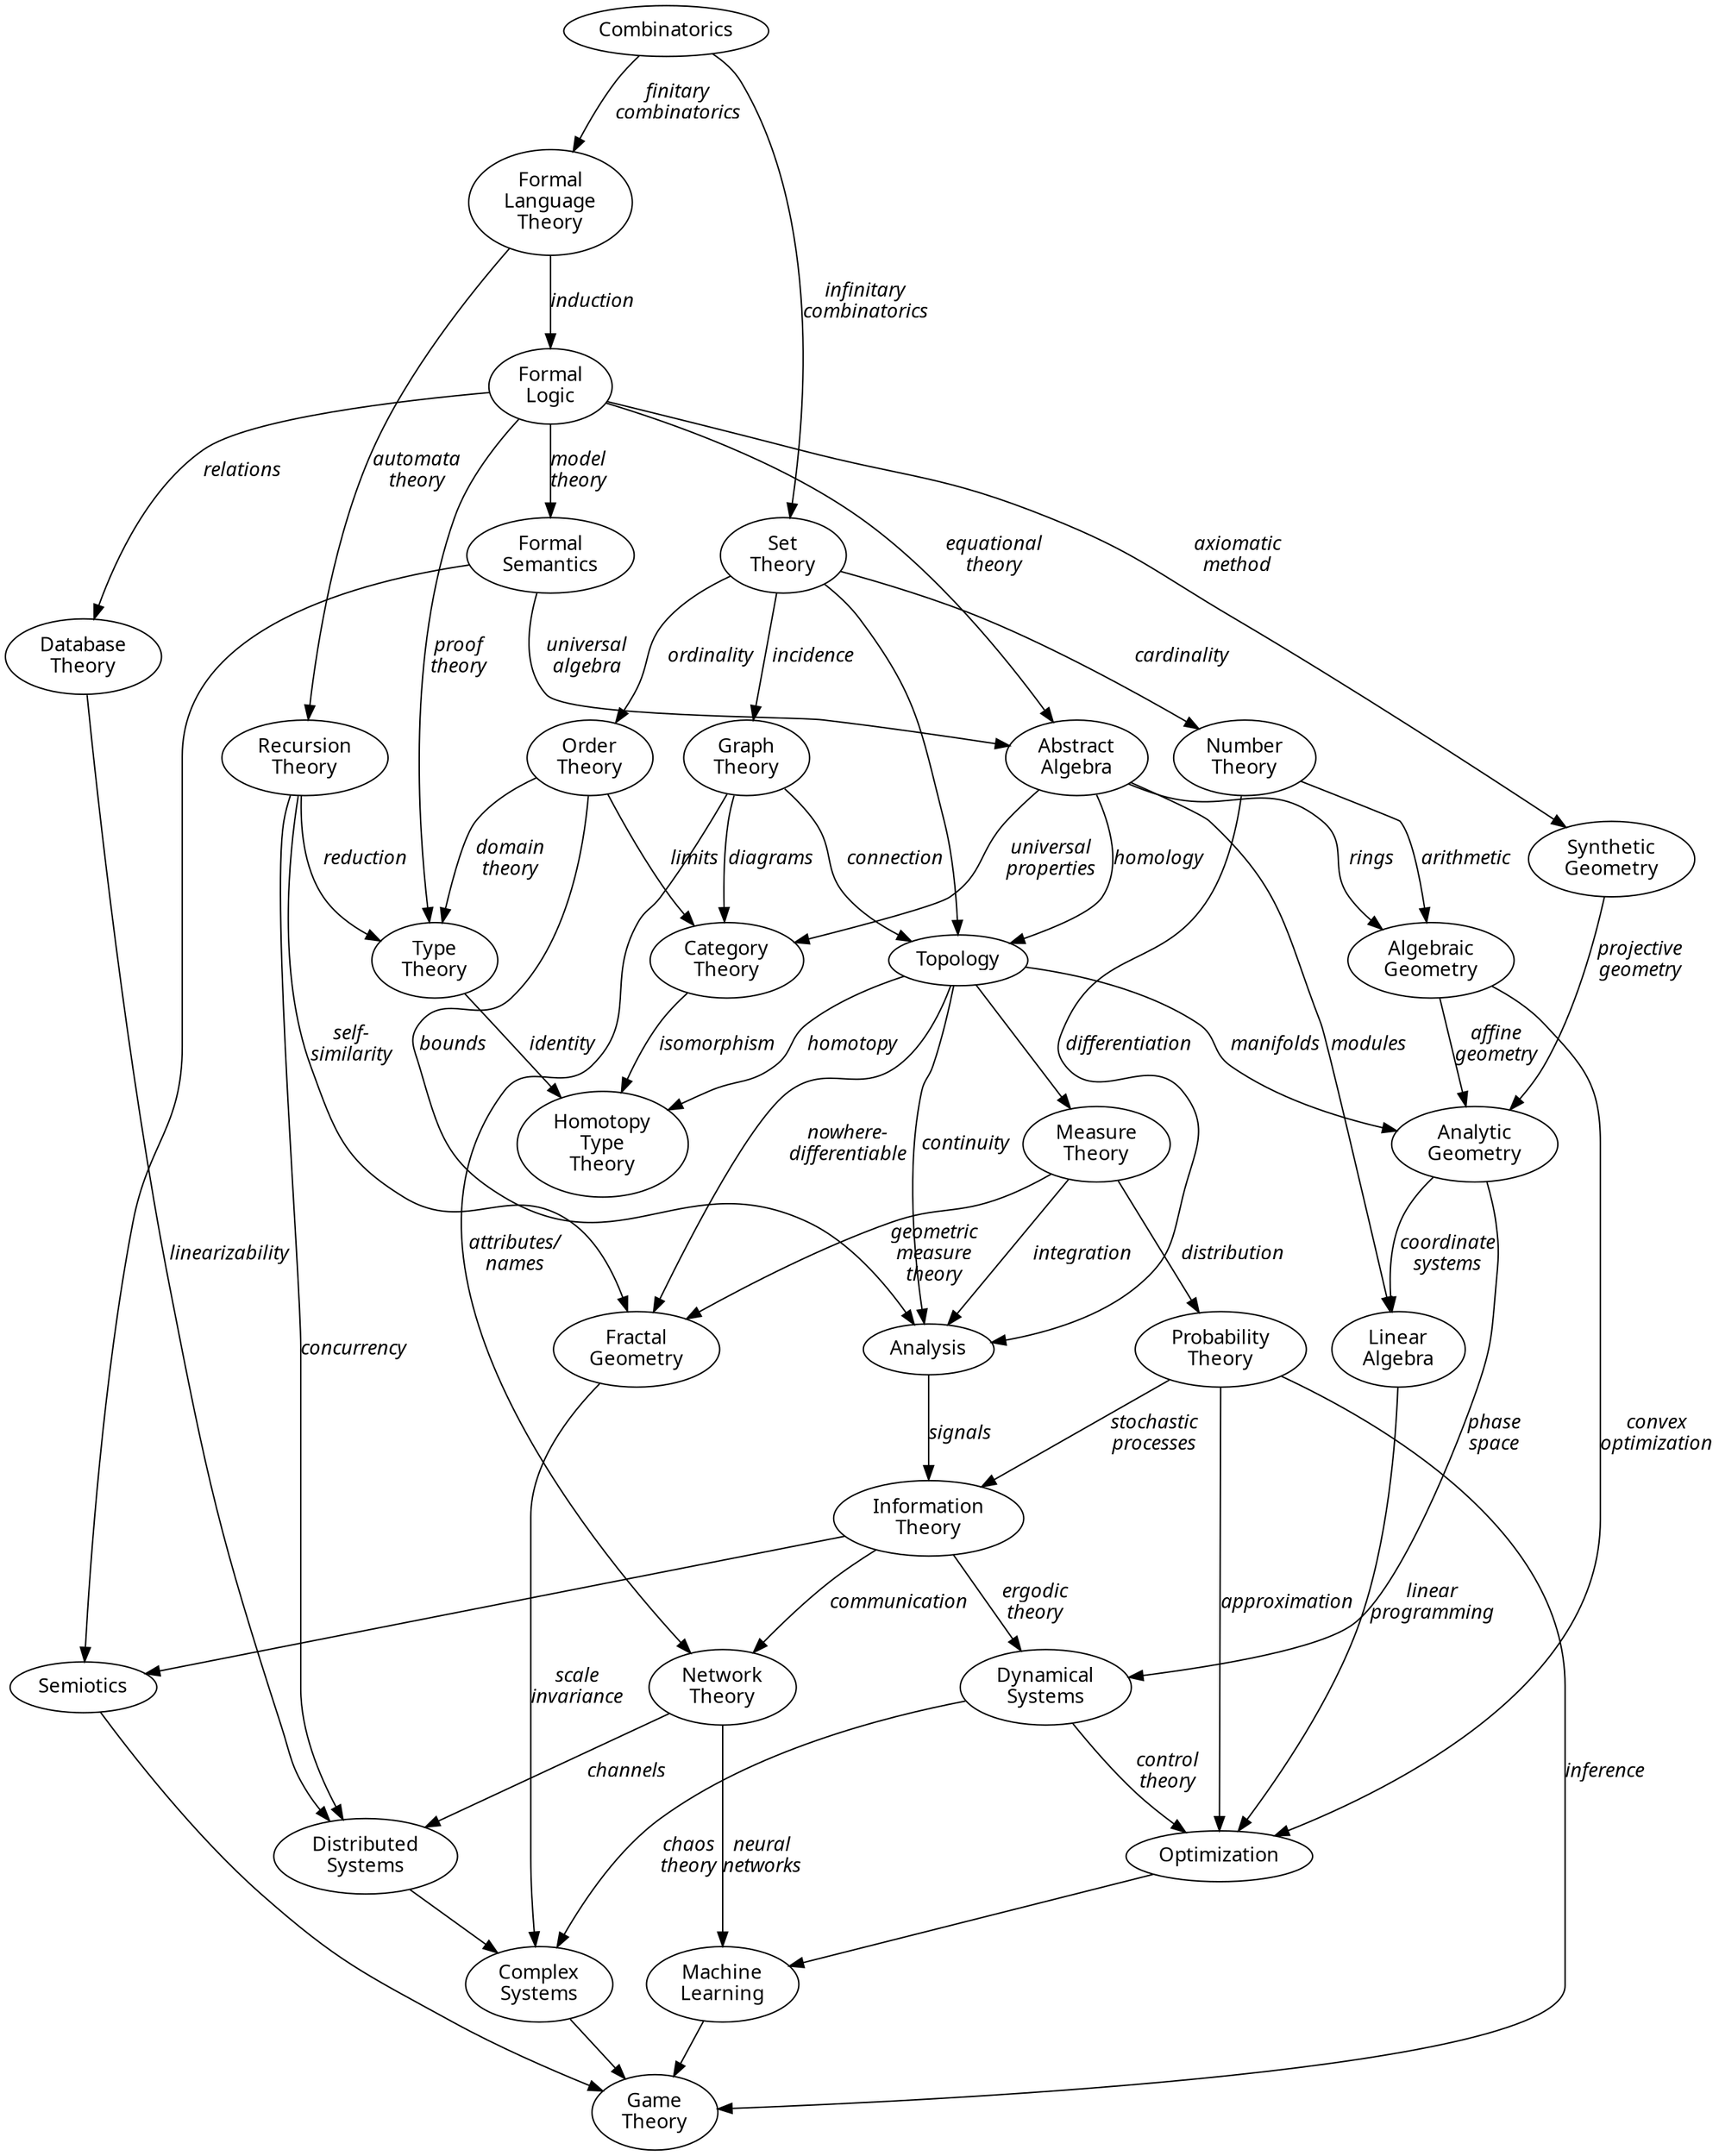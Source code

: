 digraph topics {
  node [ fontname = "sans" ];
  "Combinatorics";
  "Formal\nLanguage\nTheory";
  "Formal\nLogic";
  "Formal\nSemantics";
  "Semiotics";
  "Abstract\nAlgebra";
  "Set\nTheory";
  "Graph\nTheory";
  "Network\nTheory";
  "Dynamical\nSystems";
  "Category\nTheory";
  "Measure\nTheory";
  "Probability\nTheory";
  "Information\nTheory";
  "Game\nTheory";
  "Optimization";
  "Machine\nLearning";
  "Number\nTheory";
  "Algebraic\nGeometry";
  "Analytic\nGeometry";
  "Synthetic\nGeometry";
  "Fractal\nGeometry";
  "Order\nTheory";
  "Analysis";
  "Recursion\nTheory";
  "Distributed\nSystems";
  "Complex\nSystems";
  "Database\nTheory";
  "Type\nTheory";
  "Homotopy\nType\nTheory";
  "Combinatorics" -> "Formal\nLanguage\nTheory"
    [ label = "finitary\ncombinatorics", fontname="sans italic" ]
  "Formal\nLanguage\nTheory" -> "Formal\nLogic"
    [ label = "induction", fontname="sans italic" ]
  "Formal\nLogic" -> "Formal\nSemantics"
    [ label = "model\ntheory", fontname="sans italic" ]
  "Formal\nLogic" -> "Abstract\nAlgebra"
    [ label = "equational\ntheory", fontname="sans italic" ]
  "Formal\nSemantics" -> "Abstract\nAlgebra"
    [ label = "universal\nalgebra", fontname="sans italic" ]
  "Abstract\nAlgebra" -> "Category\nTheory"
    [ label = "universal\nproperties", fontname="sans italic" ]
  "Abstract\nAlgebra" -> "Linear\nAlgebra"
    [ label = "modules", fontname="sans italic" ]
  "Analytic\nGeometry" -> "Linear\nAlgebra"
    [ label = "coordinate\nsystems", fontname="sans italic" ]
  "Algebraic\nGeometry" -> "Optimization"
    [ label = "convex\noptimization", fontname="sans italic" ]
  "Linear\nAlgebra" -> "Optimization"
    [ label = "linear\nprogramming", fontname="sans italic" ]
  "Probability\nTheory" -> "Optimization"
    [ label = "approximation", fontname="sans italic" ]
  "Probability\nTheory" -> "Game\nTheory"
    [ label = "inference", fontname="sans italic" ]
  "Topology" -> "Analysis"
    [ label = "continuity", fontname="sans italic" ]
  "Topology" -> "Measure\nTheory"
    [ label = "", fontname="sans italic" ]
  "Topology" -> "Analytic\nGeometry"
    [ label = "manifolds", fontname="sans italic" ]
  "Abstract\nAlgebra" -> "Topology"
    [ label = "homology", fontname="sans italic" ]
  "Formal\nLogic" -> "Synthetic\nGeometry"
    [ label = "axiomatic\nmethod", fontname="sans italic" ]
  "Synthetic\nGeometry" -> "Analytic\nGeometry"
    [ label = "projective\ngeometry", fontname="sans italic" ]
  "Algebraic\nGeometry" -> "Analytic\nGeometry"
    [ label = "affine\ngeometry", fontname="sans italic" ]
  "Analytic\nGeometry" -> "Dynamical\nSystems"
    [ label = "phase\nspace", fontname="sans italic" ]
  "Graph\nTheory" -> "Network\nTheory"
    [ label = "attributes/\nnames", fontname="sans italic" ]
  "Network\nTheory" -> "Distributed\nSystems"
    [ label = "channels", fontname="sans italic" ]
  "Distributed\nSystems" -> "Complex\nSystems"
    [ label = "", fontname="sans italic" ]
  "Dynamical\nSystems" -> "Complex\nSystems"
    [ label = "chaos\ntheory", fontname="sans italic" ]
  "Analysis" -> "Information\nTheory"
    [ label = "signals", fontname="sans italic" ]
  "Dynamical\nSystems" -> "Optimization"
    [ label = "control\ntheory", fontname="sans italic" ]
  "Optimization" -> "Machine\nLearning"
    [ label = "", fontname="sans italic" ]
  "Network\nTheory" -> "Machine\nLearning"
    [ label = "neural\nnetworks", fontname="sans italic" ]
  "Combinatorics" -> "Set\nTheory"
    [ label = "infinitary\ncombinatorics", fontname="sans italic" ]
  "Set\nTheory" -> "Order\nTheory"
    [ label = "ordinality", fontname="sans italic" ]
  "Set\nTheory" -> "Graph\nTheory"
    [ label = "incidence", fontname="sans italic" ]
  "Set\nTheory" -> "Topology"
    [ label = "", fontname="sans italic" ]
  "Graph\nTheory" -> "Category\nTheory"
    [ label = "diagrams", fontname="sans italic" ]
  "Graph\nTheory" -> "Topology"
    [ label = "connection", fontname="sans italic" ]
  "Order\nTheory" -> "Type\nTheory"
    [ label = "domain\ntheory", fontname="sans italic" ]
  "Set\nTheory" -> "Number\nTheory"
    [ label = "cardinality", fontname="sans italic" ]
  "Order\nTheory" -> "Analysis"
    [ label = "bounds", fontname="sans italic" ]
  "Order\nTheory" -> "Category\nTheory"
    [ label = "limits", fontname="sans italic" ]
  "Number\nTheory" -> "Analysis"
    [ label = "differentiation", fontname="sans italic" ]
  "Number\nTheory" -> "Algebraic\nGeometry"
    [ label = "arithmetic", fontname="sans italic" ]
  "Abstract\nAlgebra" -> "Algebraic\nGeometry"
    [ label = "rings", fontname="sans italic" ]
  "Measure\nTheory" -> "Analysis"
    [ label = "integration", fontname="sans italic" ]
  "Measure\nTheory" -> "Probability\nTheory"
    [ label = "distribution", fontname="sans italic" ]
  "Probability\nTheory" -> "Information\nTheory"
    [ label = "stochastic\nprocesses", fontname="sans italic" ]
  "Information\nTheory" -> "Dynamical\nSystems"
    [ label = "ergodic\ntheory", fontname="sans italic" ]
  "Information\nTheory" -> "Network\nTheory"
    [ label = "communication", fontname="sans italic" ]
  "Information\nTheory" -> "Semiotics"
    [ label = "", fontname="sans italic" ]
  "Formal\nSemantics" -> "Semiotics"
    [ label = "", fontname="sans italic" ]
  "Formal\nLanguage\nTheory" -> "Recursion\nTheory"
    [ label = "automata\ntheory", fontname="sans italic" ]
  "Recursion\nTheory" -> "Fractal\nGeometry"
    [ label = "self-\nsimilarity", fontname="sans italic" ]
  "Measure\nTheory" -> "Fractal\nGeometry"
    [ label = "geometric\nmeasure\ntheory", fontname="sans italic" ]
  "Recursion\nTheory" -> "Type\nTheory"
    [ label = "reduction", fontname="sans italic" ]
  "Formal\nLogic" -> "Type\nTheory"
    [ label = "proof\ntheory", fontname="sans italic" ]
  "Formal\nLogic" -> "Database\nTheory"
    [ label = "relations", fontname="sans italic" ]
  "Database\nTheory" -> "Distributed\nSystems"
    [ label = "linearizability", fontname="sans italic" ]
  "Recursion\nTheory" -> "Distributed\nSystems"
    [ label = "concurrency", fontname="sans italic" ]
  "Fractal\nGeometry" -> "Complex\nSystems"
    [ label = "scale\ninvariance", fontname="sans italic" ]
  "Type\nTheory" -> "Homotopy\nType\nTheory"
    [ label = "identity", fontname="sans italic" ]
  "Category\nTheory" -> "Homotopy\nType\nTheory"
    [ label = "isomorphism", fontname="sans italic" ]
  "Topology" -> "Homotopy\nType\nTheory"
    [ label = "homotopy", fontname="sans italic" ]
  "Topology" -> "Fractal\nGeometry"
    [ label = "nowhere-\ndifferentiable", fontname="sans italic" ]
  //"Optimization" -> "Game\nTheory"
  //  [ label = "", fontname="sans italic" ]
  "Semiotics" -> "Game\nTheory"
    [ label = "", fontname="sans italic" ]
  "Complex\nSystems" -> "Game\nTheory"
    [ label = "", fontname="sans italic" ]
  "Machine\nLearning" -> "Game\nTheory"
    [ label = "", fontname="sans italic" ]
}
